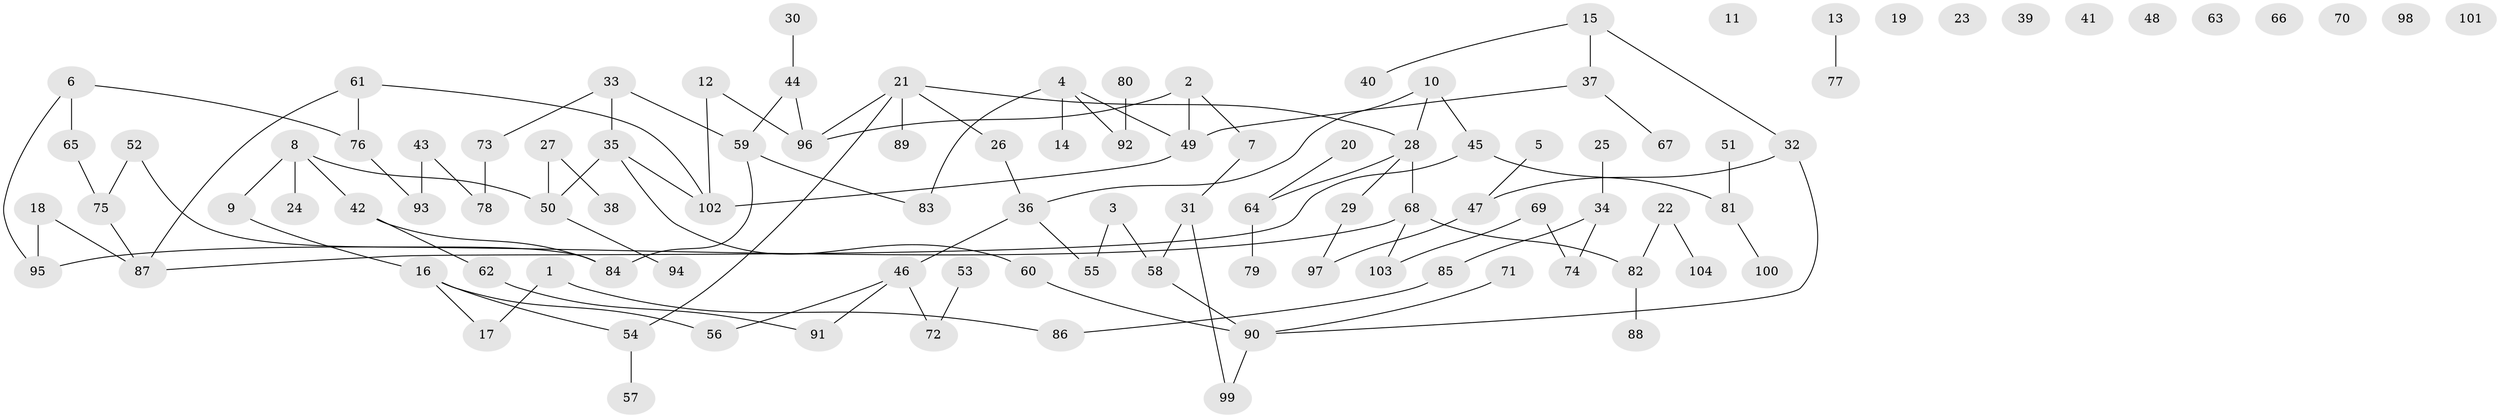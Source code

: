 // Generated by graph-tools (version 1.1) at 2025/39/03/09/25 04:39:21]
// undirected, 104 vertices, 111 edges
graph export_dot {
graph [start="1"]
  node [color=gray90,style=filled];
  1;
  2;
  3;
  4;
  5;
  6;
  7;
  8;
  9;
  10;
  11;
  12;
  13;
  14;
  15;
  16;
  17;
  18;
  19;
  20;
  21;
  22;
  23;
  24;
  25;
  26;
  27;
  28;
  29;
  30;
  31;
  32;
  33;
  34;
  35;
  36;
  37;
  38;
  39;
  40;
  41;
  42;
  43;
  44;
  45;
  46;
  47;
  48;
  49;
  50;
  51;
  52;
  53;
  54;
  55;
  56;
  57;
  58;
  59;
  60;
  61;
  62;
  63;
  64;
  65;
  66;
  67;
  68;
  69;
  70;
  71;
  72;
  73;
  74;
  75;
  76;
  77;
  78;
  79;
  80;
  81;
  82;
  83;
  84;
  85;
  86;
  87;
  88;
  89;
  90;
  91;
  92;
  93;
  94;
  95;
  96;
  97;
  98;
  99;
  100;
  101;
  102;
  103;
  104;
  1 -- 17;
  1 -- 86;
  2 -- 7;
  2 -- 49;
  2 -- 96;
  3 -- 55;
  3 -- 58;
  4 -- 14;
  4 -- 49;
  4 -- 83;
  4 -- 92;
  5 -- 47;
  6 -- 65;
  6 -- 76;
  6 -- 95;
  7 -- 31;
  8 -- 9;
  8 -- 24;
  8 -- 42;
  8 -- 50;
  9 -- 16;
  10 -- 28;
  10 -- 36;
  10 -- 45;
  12 -- 96;
  12 -- 102;
  13 -- 77;
  15 -- 32;
  15 -- 37;
  15 -- 40;
  16 -- 17;
  16 -- 54;
  16 -- 56;
  18 -- 87;
  18 -- 95;
  20 -- 64;
  21 -- 26;
  21 -- 28;
  21 -- 54;
  21 -- 89;
  21 -- 96;
  22 -- 82;
  22 -- 104;
  25 -- 34;
  26 -- 36;
  27 -- 38;
  27 -- 50;
  28 -- 29;
  28 -- 64;
  28 -- 68;
  29 -- 97;
  30 -- 44;
  31 -- 58;
  31 -- 99;
  32 -- 47;
  32 -- 90;
  33 -- 35;
  33 -- 59;
  33 -- 73;
  34 -- 74;
  34 -- 85;
  35 -- 50;
  35 -- 60;
  35 -- 102;
  36 -- 46;
  36 -- 55;
  37 -- 49;
  37 -- 67;
  42 -- 62;
  42 -- 84;
  43 -- 78;
  43 -- 93;
  44 -- 59;
  44 -- 96;
  45 -- 81;
  45 -- 87;
  46 -- 56;
  46 -- 72;
  46 -- 91;
  47 -- 97;
  49 -- 102;
  50 -- 94;
  51 -- 81;
  52 -- 75;
  52 -- 84;
  53 -- 72;
  54 -- 57;
  58 -- 90;
  59 -- 83;
  59 -- 84;
  60 -- 90;
  61 -- 76;
  61 -- 87;
  61 -- 102;
  62 -- 91;
  64 -- 79;
  65 -- 75;
  68 -- 82;
  68 -- 95;
  68 -- 103;
  69 -- 74;
  69 -- 103;
  71 -- 90;
  73 -- 78;
  75 -- 87;
  76 -- 93;
  80 -- 92;
  81 -- 100;
  82 -- 88;
  85 -- 86;
  90 -- 99;
}
